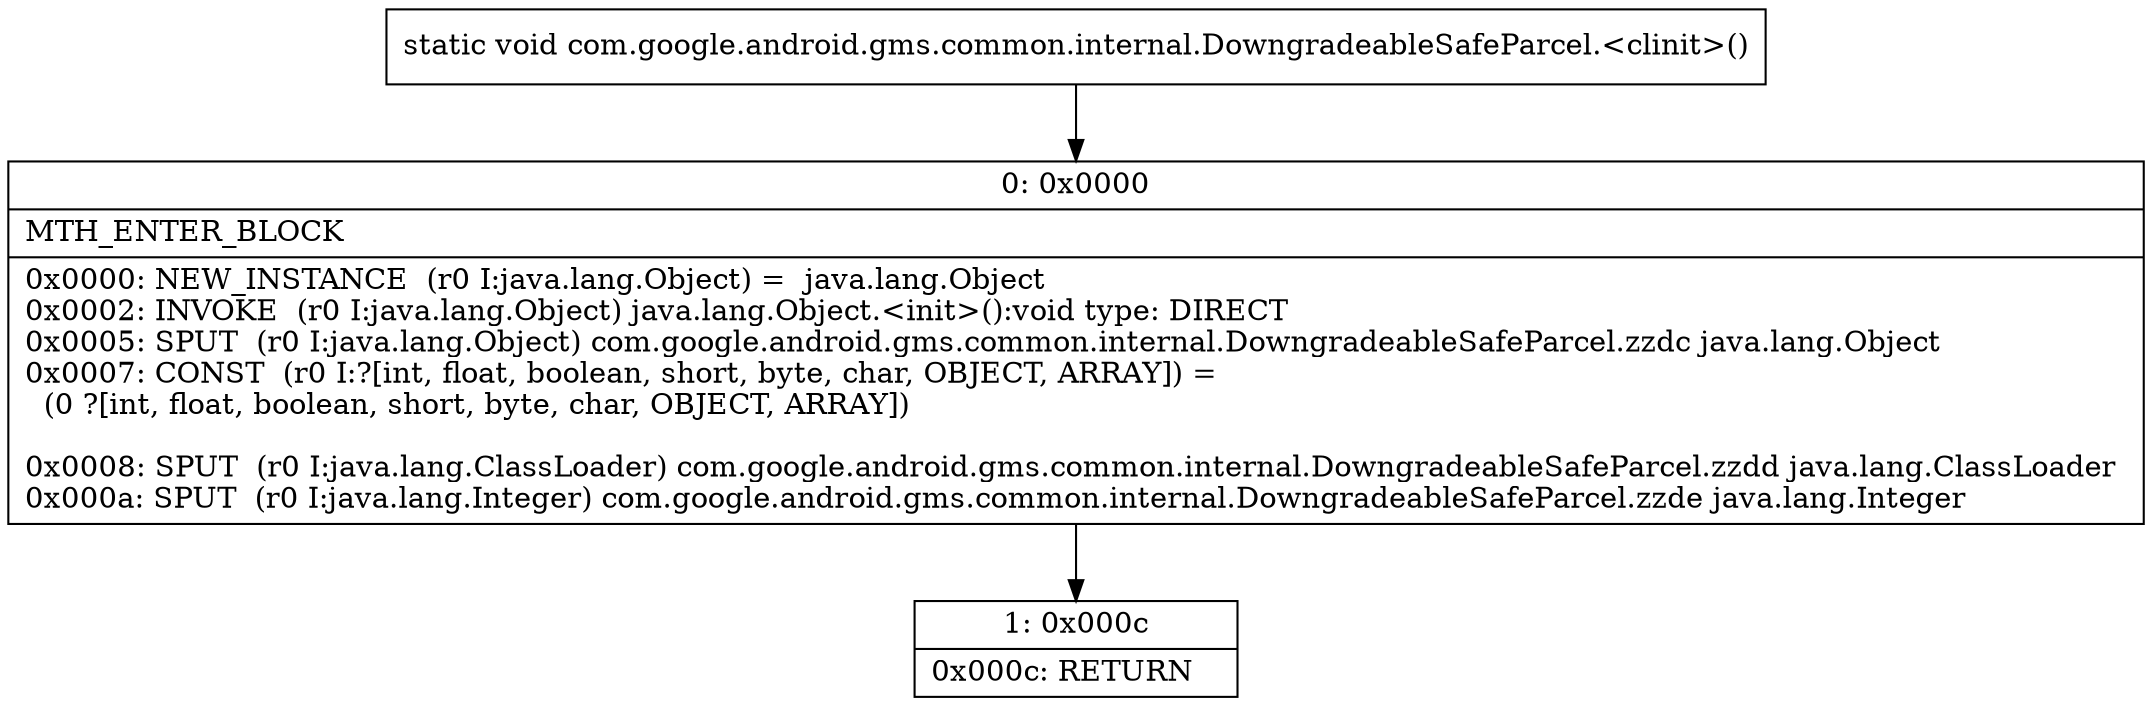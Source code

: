 digraph "CFG forcom.google.android.gms.common.internal.DowngradeableSafeParcel.\<clinit\>()V" {
Node_0 [shape=record,label="{0\:\ 0x0000|MTH_ENTER_BLOCK\l|0x0000: NEW_INSTANCE  (r0 I:java.lang.Object) =  java.lang.Object \l0x0002: INVOKE  (r0 I:java.lang.Object) java.lang.Object.\<init\>():void type: DIRECT \l0x0005: SPUT  (r0 I:java.lang.Object) com.google.android.gms.common.internal.DowngradeableSafeParcel.zzdc java.lang.Object \l0x0007: CONST  (r0 I:?[int, float, boolean, short, byte, char, OBJECT, ARRAY]) = \l  (0 ?[int, float, boolean, short, byte, char, OBJECT, ARRAY])\l \l0x0008: SPUT  (r0 I:java.lang.ClassLoader) com.google.android.gms.common.internal.DowngradeableSafeParcel.zzdd java.lang.ClassLoader \l0x000a: SPUT  (r0 I:java.lang.Integer) com.google.android.gms.common.internal.DowngradeableSafeParcel.zzde java.lang.Integer \l}"];
Node_1 [shape=record,label="{1\:\ 0x000c|0x000c: RETURN   \l}"];
MethodNode[shape=record,label="{static void com.google.android.gms.common.internal.DowngradeableSafeParcel.\<clinit\>() }"];
MethodNode -> Node_0;
Node_0 -> Node_1;
}

